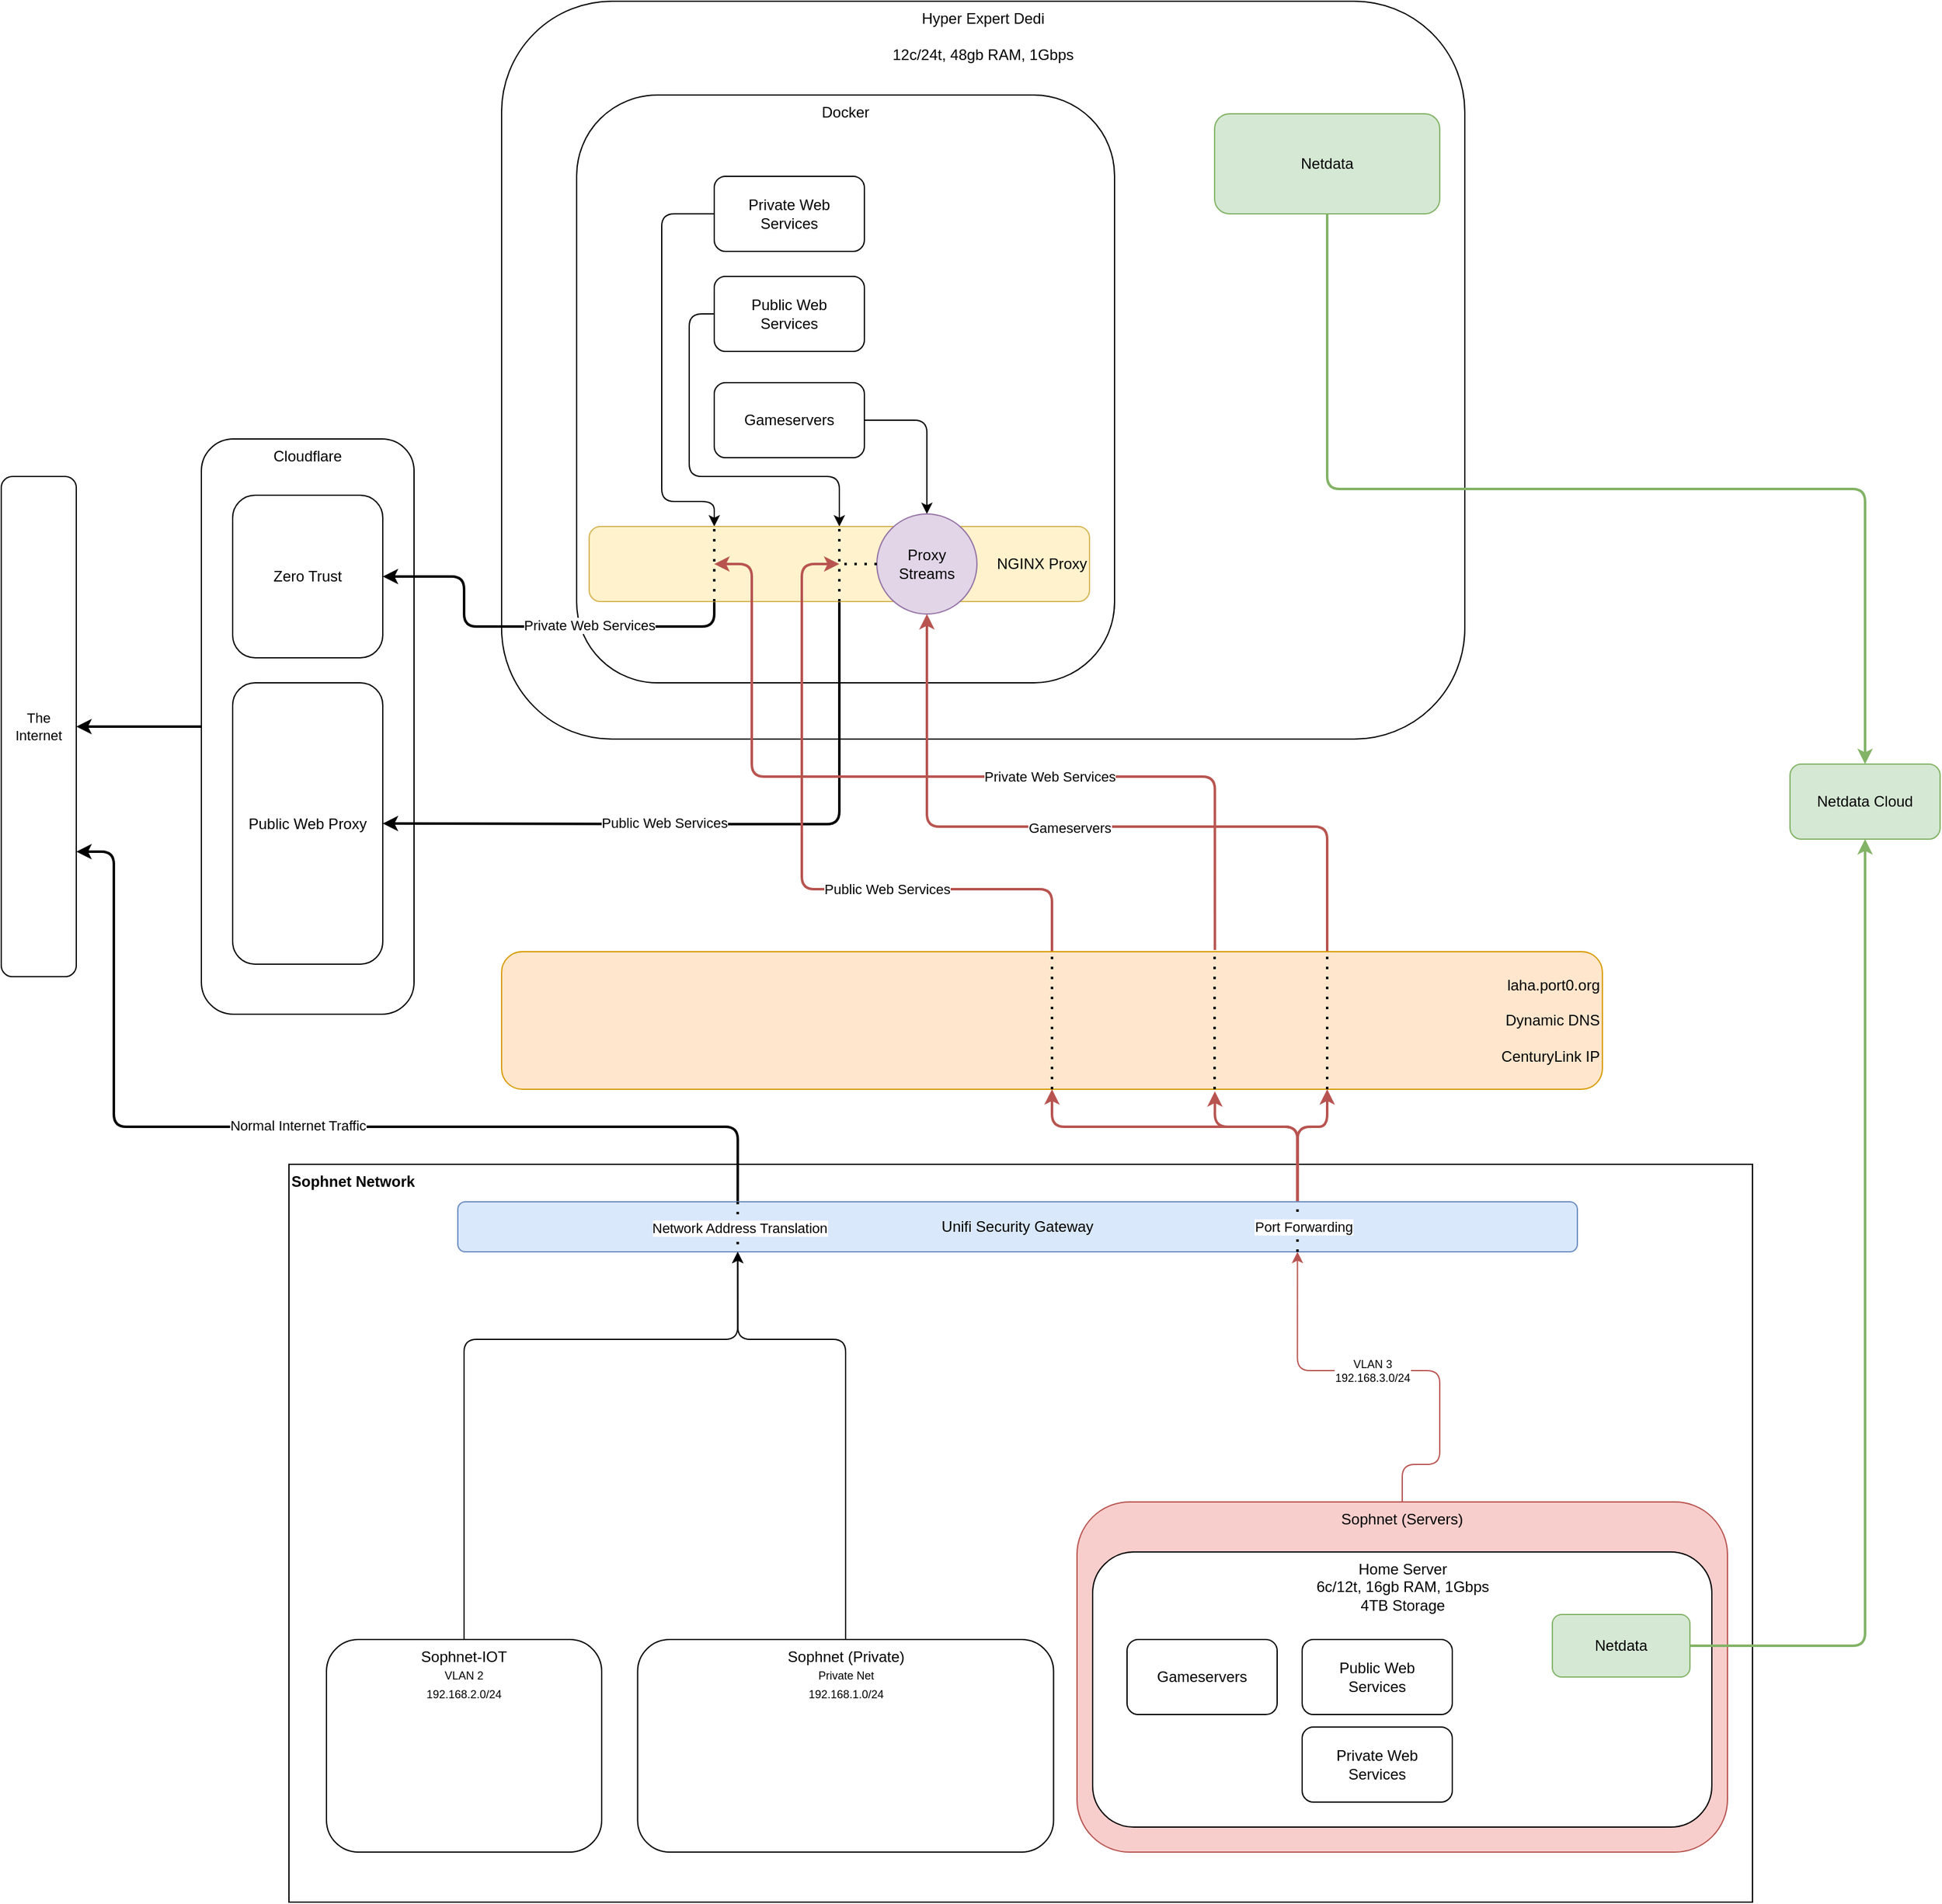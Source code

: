 <mxfile version="20.6.0" type="github">
  <diagram id="gJivuIxHG_xqBKkxD-LC" name="Page-1">
    <mxGraphModel dx="2175" dy="968" grid="1" gridSize="10" guides="1" tooltips="1" connect="1" arrows="1" fold="1" page="0" pageScale="1" pageWidth="850" pageHeight="1100" math="0" shadow="0">
      <root>
        <mxCell id="0" />
        <mxCell id="1" parent="0" />
        <mxCell id="MJrhQgnbmXT1inlWQ865-1" value="Hyper Expert Dedi&lt;br&gt;&lt;br&gt;12c/24t, 48gb RAM, 1Gbps&lt;br&gt;" style="rounded=1;whiteSpace=wrap;html=1;sketch=0;glass=0;shadow=0;verticalAlign=top;" parent="1" vertex="1">
          <mxGeometry x="270" y="40" width="770" height="590" as="geometry" />
        </mxCell>
        <mxCell id="MJrhQgnbmXT1inlWQ865-2" value="Docker" style="rounded=1;whiteSpace=wrap;html=1;shadow=0;glass=0;sketch=0;verticalAlign=top;" parent="1" vertex="1">
          <mxGeometry x="330" y="115" width="430" height="470" as="geometry" />
        </mxCell>
        <mxCell id="MJrhQgnbmXT1inlWQ865-13" style="edgeStyle=orthogonalEdgeStyle;rounded=1;orthogonalLoop=1;jettySize=auto;html=1;entryX=0.25;entryY=0;entryDx=0;entryDy=0;" parent="1" source="MJrhQgnbmXT1inlWQ865-3" target="MJrhQgnbmXT1inlWQ865-12" edge="1">
          <mxGeometry relative="1" as="geometry">
            <Array as="points">
              <mxPoint x="398" y="210" />
              <mxPoint x="398" y="440" />
              <mxPoint x="440" y="440" />
            </Array>
          </mxGeometry>
        </mxCell>
        <mxCell id="MJrhQgnbmXT1inlWQ865-3" value="Private Web &lt;br&gt;Services" style="rounded=1;whiteSpace=wrap;html=1;shadow=0;glass=0;sketch=0;" parent="1" vertex="1">
          <mxGeometry x="440" y="180" width="120" height="60" as="geometry" />
        </mxCell>
        <mxCell id="MJrhQgnbmXT1inlWQ865-14" style="edgeStyle=orthogonalEdgeStyle;rounded=1;orthogonalLoop=1;jettySize=auto;html=1;entryX=0.5;entryY=0;entryDx=0;entryDy=0;" parent="1" source="MJrhQgnbmXT1inlWQ865-4" target="MJrhQgnbmXT1inlWQ865-12" edge="1">
          <mxGeometry relative="1" as="geometry">
            <Array as="points">
              <mxPoint x="420" y="290" />
              <mxPoint x="420" y="420" />
              <mxPoint x="540" y="420" />
            </Array>
          </mxGeometry>
        </mxCell>
        <mxCell id="MJrhQgnbmXT1inlWQ865-4" value="Public Web&lt;br&gt;Services" style="rounded=1;whiteSpace=wrap;html=1;shadow=0;glass=0;sketch=0;" parent="1" vertex="1">
          <mxGeometry x="440" y="260" width="120" height="60" as="geometry" />
        </mxCell>
        <mxCell id="LOMgN8zi5obExEgm35g5-9" style="edgeStyle=orthogonalEdgeStyle;orthogonalLoop=1;jettySize=auto;html=1;exitX=1;exitY=0.5;exitDx=0;exitDy=0;entryX=0.5;entryY=0;entryDx=0;entryDy=0;strokeWidth=1;" edge="1" parent="1" source="MJrhQgnbmXT1inlWQ865-5" target="LOMgN8zi5obExEgm35g5-8">
          <mxGeometry relative="1" as="geometry" />
        </mxCell>
        <mxCell id="MJrhQgnbmXT1inlWQ865-5" value="Gameservers" style="rounded=1;whiteSpace=wrap;html=1;shadow=0;glass=0;sketch=0;" parent="1" vertex="1">
          <mxGeometry x="440" y="345" width="120" height="60" as="geometry" />
        </mxCell>
        <mxCell id="M2vfjgmWQR_qXqCJv0Ql-2" style="edgeStyle=orthogonalEdgeStyle;rounded=1;orthogonalLoop=1;jettySize=auto;html=1;exitX=0.5;exitY=1;exitDx=0;exitDy=0;fillColor=#d5e8d4;strokeColor=#82b366;strokeWidth=2;" edge="1" parent="1" source="MJrhQgnbmXT1inlWQ865-6" target="M2vfjgmWQR_qXqCJv0Ql-1">
          <mxGeometry relative="1" as="geometry" />
        </mxCell>
        <mxCell id="MJrhQgnbmXT1inlWQ865-6" value="Netdata" style="rounded=1;whiteSpace=wrap;html=1;shadow=0;glass=0;sketch=0;fillColor=#d5e8d4;strokeColor=#82b366;" parent="1" vertex="1">
          <mxGeometry x="840" y="130" width="180" height="80" as="geometry" />
        </mxCell>
        <mxCell id="LOMgN8zi5obExEgm35g5-60" style="edgeStyle=orthogonalEdgeStyle;orthogonalLoop=1;jettySize=auto;html=1;exitX=0;exitY=0.5;exitDx=0;exitDy=0;entryX=1;entryY=0.5;entryDx=0;entryDy=0;strokeWidth=2;fontSize=11;" edge="1" parent="1" source="MJrhQgnbmXT1inlWQ865-7" target="LOMgN8zi5obExEgm35g5-59">
          <mxGeometry relative="1" as="geometry" />
        </mxCell>
        <mxCell id="MJrhQgnbmXT1inlWQ865-7" value="Cloudflare" style="rounded=1;whiteSpace=wrap;html=1;shadow=0;glass=0;sketch=0;verticalAlign=top;" parent="1" vertex="1">
          <mxGeometry x="30" y="390" width="170" height="460" as="geometry" />
        </mxCell>
        <mxCell id="MJrhQgnbmXT1inlWQ865-8" value="Public Web Proxy" style="rounded=1;whiteSpace=wrap;html=1;shadow=0;glass=0;sketch=0;" parent="1" vertex="1">
          <mxGeometry x="55" y="585" width="120" height="225" as="geometry" />
        </mxCell>
        <mxCell id="MJrhQgnbmXT1inlWQ865-10" value="Zero Trust" style="rounded=1;whiteSpace=wrap;html=1;shadow=0;glass=0;sketch=0;" parent="1" vertex="1">
          <mxGeometry x="55" y="435" width="120" height="130" as="geometry" />
        </mxCell>
        <mxCell id="MJrhQgnbmXT1inlWQ865-28" style="edgeStyle=orthogonalEdgeStyle;rounded=1;orthogonalLoop=1;jettySize=auto;html=1;exitX=0.25;exitY=1;exitDx=0;exitDy=0;entryX=1;entryY=0.5;entryDx=0;entryDy=0;strokeWidth=2;" parent="1" source="MJrhQgnbmXT1inlWQ865-12" target="MJrhQgnbmXT1inlWQ865-10" edge="1">
          <mxGeometry relative="1" as="geometry">
            <Array as="points">
              <mxPoint x="440" y="540" />
              <mxPoint x="240" y="540" />
              <mxPoint x="240" y="500" />
            </Array>
          </mxGeometry>
        </mxCell>
        <mxCell id="LOMgN8zi5obExEgm35g5-77" value="Private Web Services" style="edgeLabel;html=1;align=center;verticalAlign=middle;resizable=0;points=[];fontSize=11;" vertex="1" connectable="0" parent="MJrhQgnbmXT1inlWQ865-28">
          <mxGeometry x="-0.094" y="-1" relative="1" as="geometry">
            <mxPoint x="27" as="offset" />
          </mxGeometry>
        </mxCell>
        <mxCell id="MJrhQgnbmXT1inlWQ865-29" style="edgeStyle=orthogonalEdgeStyle;rounded=1;orthogonalLoop=1;jettySize=auto;html=1;exitX=0.5;exitY=1;exitDx=0;exitDy=0;entryX=1;entryY=0.5;entryDx=0;entryDy=0;strokeWidth=2;" parent="1" source="MJrhQgnbmXT1inlWQ865-12" target="MJrhQgnbmXT1inlWQ865-8" edge="1">
          <mxGeometry relative="1" as="geometry">
            <Array as="points">
              <mxPoint x="455" y="698" />
              <mxPoint x="175" y="698" />
            </Array>
          </mxGeometry>
        </mxCell>
        <mxCell id="LOMgN8zi5obExEgm35g5-76" value="Public Web Services" style="edgeLabel;html=1;align=center;verticalAlign=middle;resizable=0;points=[];fontSize=11;" vertex="1" connectable="0" parent="MJrhQgnbmXT1inlWQ865-29">
          <mxGeometry x="0.173" y="-1" relative="1" as="geometry">
            <mxPoint as="offset" />
          </mxGeometry>
        </mxCell>
        <mxCell id="MJrhQgnbmXT1inlWQ865-12" value="NGINX Proxy" style="rounded=1;whiteSpace=wrap;html=1;shadow=0;glass=0;sketch=0;fillColor=#fff2cc;strokeColor=#d6b656;align=right;" parent="1" vertex="1">
          <mxGeometry x="340" y="460" width="400" height="60" as="geometry" />
        </mxCell>
        <mxCell id="MJrhQgnbmXT1inlWQ865-16" value="" style="endArrow=none;dashed=1;html=1;dashPattern=1 3;strokeWidth=2;rounded=1;exitX=0.25;exitY=1;exitDx=0;exitDy=0;entryX=0.25;entryY=0;entryDx=0;entryDy=0;" parent="1" source="MJrhQgnbmXT1inlWQ865-12" target="MJrhQgnbmXT1inlWQ865-12" edge="1">
          <mxGeometry width="50" height="50" relative="1" as="geometry">
            <mxPoint x="590" y="470" as="sourcePoint" />
            <mxPoint x="640" y="420" as="targetPoint" />
          </mxGeometry>
        </mxCell>
        <mxCell id="MJrhQgnbmXT1inlWQ865-17" value="" style="endArrow=none;dashed=1;html=1;dashPattern=1 3;strokeWidth=2;rounded=1;entryX=0.5;entryY=0;entryDx=0;entryDy=0;exitX=0.5;exitY=1;exitDx=0;exitDy=0;" parent="1" source="MJrhQgnbmXT1inlWQ865-12" target="MJrhQgnbmXT1inlWQ865-12" edge="1">
          <mxGeometry width="50" height="50" relative="1" as="geometry">
            <mxPoint x="590" y="470" as="sourcePoint" />
            <mxPoint x="640" y="420" as="targetPoint" />
          </mxGeometry>
        </mxCell>
        <mxCell id="M2vfjgmWQR_qXqCJv0Ql-1" value="Netdata Cloud" style="rounded=1;whiteSpace=wrap;html=1;fillColor=#d5e8d4;strokeColor=#82b366;" vertex="1" parent="1">
          <mxGeometry x="1300" y="650" width="120" height="60" as="geometry" />
        </mxCell>
        <mxCell id="LOMgN8zi5obExEgm35g5-1" value="Sophnet Network" style="rounded=0;whiteSpace=wrap;html=1;verticalAlign=top;align=left;labelPosition=center;verticalLabelPosition=middle;fontStyle=1" vertex="1" parent="1">
          <mxGeometry x="100" y="970" width="1170" height="590" as="geometry" />
        </mxCell>
        <mxCell id="LOMgN8zi5obExEgm35g5-5" style="edgeStyle=orthogonalEdgeStyle;orthogonalLoop=1;jettySize=auto;html=1;exitX=0.5;exitY=0;exitDx=0;exitDy=0;strokeWidth=2;fillColor=#f8cecc;strokeColor=#b85450;" edge="1" parent="1" source="LOMgN8zi5obExEgm35g5-2">
          <mxGeometry relative="1" as="geometry">
            <mxPoint x="540" y="490" as="targetPoint" />
            <Array as="points">
              <mxPoint x="710" y="750" />
              <mxPoint x="510" y="750" />
              <mxPoint x="510" y="490" />
            </Array>
          </mxGeometry>
        </mxCell>
        <mxCell id="LOMgN8zi5obExEgm35g5-75" value="Public Web Services" style="edgeLabel;html=1;align=center;verticalAlign=middle;resizable=0;points=[];fontSize=11;" vertex="1" connectable="0" parent="LOMgN8zi5obExEgm35g5-5">
          <mxGeometry x="-0.072" y="-1" relative="1" as="geometry">
            <mxPoint x="67" as="offset" />
          </mxGeometry>
        </mxCell>
        <mxCell id="LOMgN8zi5obExEgm35g5-34" style="edgeStyle=orthogonalEdgeStyle;orthogonalLoop=1;jettySize=auto;html=1;exitX=0.75;exitY=0;exitDx=0;exitDy=0;entryX=0.5;entryY=1;entryDx=0;entryDy=0;strokeWidth=2;fillColor=#f8cecc;strokeColor=#b85450;" edge="1" parent="1" source="LOMgN8zi5obExEgm35g5-2" target="LOMgN8zi5obExEgm35g5-8">
          <mxGeometry relative="1" as="geometry">
            <Array as="points">
              <mxPoint x="930" y="700" />
              <mxPoint x="610" y="700" />
            </Array>
          </mxGeometry>
        </mxCell>
        <mxCell id="LOMgN8zi5obExEgm35g5-73" value="Gameservers" style="edgeLabel;html=1;align=center;verticalAlign=middle;resizable=0;points=[];fontSize=11;" vertex="1" connectable="0" parent="LOMgN8zi5obExEgm35g5-34">
          <mxGeometry x="0.037" y="1" relative="1" as="geometry">
            <mxPoint as="offset" />
          </mxGeometry>
        </mxCell>
        <mxCell id="LOMgN8zi5obExEgm35g5-2" value="laha.port0.org&lt;br&gt;&lt;br&gt;Dynamic DNS&lt;br&gt;&lt;br&gt;CenturyLink IP" style="rounded=1;whiteSpace=wrap;html=1;align=right;fillColor=#ffe6cc;strokeColor=#d79b00;" vertex="1" parent="1">
          <mxGeometry x="270" y="800" width="880" height="110" as="geometry" />
        </mxCell>
        <mxCell id="LOMgN8zi5obExEgm35g5-6" value="" style="endArrow=none;dashed=1;html=1;dashPattern=1 3;strokeWidth=2;exitX=0.5;exitY=1;exitDx=0;exitDy=0;entryX=0.5;entryY=0;entryDx=0;entryDy=0;" edge="1" parent="1" source="LOMgN8zi5obExEgm35g5-2" target="LOMgN8zi5obExEgm35g5-2">
          <mxGeometry width="50" height="50" relative="1" as="geometry">
            <mxPoint x="480" y="810" as="sourcePoint" />
            <mxPoint x="530" y="760" as="targetPoint" />
          </mxGeometry>
        </mxCell>
        <mxCell id="LOMgN8zi5obExEgm35g5-55" style="edgeStyle=orthogonalEdgeStyle;orthogonalLoop=1;jettySize=auto;html=1;exitX=0.75;exitY=0;exitDx=0;exitDy=0;entryX=0.75;entryY=1;entryDx=0;entryDy=0;strokeWidth=2;fontSize=11;fillColor=#f8cecc;strokeColor=#b85450;" edge="1" parent="1" source="LOMgN8zi5obExEgm35g5-7" target="LOMgN8zi5obExEgm35g5-2">
          <mxGeometry relative="1" as="geometry">
            <Array as="points">
              <mxPoint x="906" y="940" />
              <mxPoint x="930" y="940" />
            </Array>
          </mxGeometry>
        </mxCell>
        <mxCell id="LOMgN8zi5obExEgm35g5-61" style="edgeStyle=orthogonalEdgeStyle;orthogonalLoop=1;jettySize=auto;html=1;exitX=0.25;exitY=0;exitDx=0;exitDy=0;entryX=1;entryY=0.75;entryDx=0;entryDy=0;strokeWidth=2;fontSize=11;" edge="1" parent="1" source="LOMgN8zi5obExEgm35g5-7" target="LOMgN8zi5obExEgm35g5-59">
          <mxGeometry relative="1" as="geometry">
            <Array as="points">
              <mxPoint x="459" y="940" />
              <mxPoint x="-40" y="940" />
              <mxPoint x="-40" y="720" />
            </Array>
          </mxGeometry>
        </mxCell>
        <mxCell id="LOMgN8zi5obExEgm35g5-78" value="Normal Internet Traffic" style="edgeLabel;html=1;align=center;verticalAlign=middle;resizable=0;points=[];fontSize=11;" vertex="1" connectable="0" parent="LOMgN8zi5obExEgm35g5-61">
          <mxGeometry x="0.019" y="-1" relative="1" as="geometry">
            <mxPoint as="offset" />
          </mxGeometry>
        </mxCell>
        <mxCell id="LOMgN8zi5obExEgm35g5-65" style="edgeStyle=orthogonalEdgeStyle;orthogonalLoop=1;jettySize=auto;html=1;exitX=0.75;exitY=0;exitDx=0;exitDy=0;entryX=0.5;entryY=1;entryDx=0;entryDy=0;strokeWidth=2;fontSize=11;fillColor=#f8cecc;strokeColor=#b85450;" edge="1" parent="1" source="LOMgN8zi5obExEgm35g5-7" target="LOMgN8zi5obExEgm35g5-2">
          <mxGeometry relative="1" as="geometry">
            <Array as="points">
              <mxPoint x="906" y="940" />
              <mxPoint x="710" y="940" />
            </Array>
          </mxGeometry>
        </mxCell>
        <mxCell id="LOMgN8zi5obExEgm35g5-69" style="edgeStyle=orthogonalEdgeStyle;orthogonalLoop=1;jettySize=auto;html=1;exitX=0.75;exitY=0;exitDx=0;exitDy=0;entryX=0.648;entryY=1.015;entryDx=0;entryDy=0;entryPerimeter=0;strokeWidth=2;fontSize=11;fillColor=#f8cecc;strokeColor=#b85450;" edge="1" parent="1" source="LOMgN8zi5obExEgm35g5-7" target="LOMgN8zi5obExEgm35g5-2">
          <mxGeometry relative="1" as="geometry">
            <Array as="points">
              <mxPoint x="906" y="940" />
              <mxPoint x="840" y="940" />
            </Array>
          </mxGeometry>
        </mxCell>
        <mxCell id="LOMgN8zi5obExEgm35g5-7" value="Unifi Security Gateway" style="rounded=1;whiteSpace=wrap;html=1;fillColor=#dae8fc;strokeColor=#6c8ebf;" vertex="1" parent="1">
          <mxGeometry x="235" y="1000" width="895" height="40" as="geometry" />
        </mxCell>
        <mxCell id="LOMgN8zi5obExEgm35g5-8" value="Proxy&lt;br&gt;Streams" style="ellipse;whiteSpace=wrap;html=1;aspect=fixed;fillColor=#e1d5e7;strokeColor=#9673a6;" vertex="1" parent="1">
          <mxGeometry x="570" y="450" width="80" height="80" as="geometry" />
        </mxCell>
        <mxCell id="LOMgN8zi5obExEgm35g5-10" value="" style="endArrow=none;dashed=1;html=1;dashPattern=1 3;strokeWidth=2;exitX=0;exitY=0.5;exitDx=0;exitDy=0;" edge="1" parent="1" source="LOMgN8zi5obExEgm35g5-8">
          <mxGeometry width="50" height="50" relative="1" as="geometry">
            <mxPoint x="520" y="560" as="sourcePoint" />
            <mxPoint x="540" y="490" as="targetPoint" />
          </mxGeometry>
        </mxCell>
        <mxCell id="LOMgN8zi5obExEgm35g5-37" style="edgeStyle=orthogonalEdgeStyle;orthogonalLoop=1;jettySize=auto;html=1;exitX=0.5;exitY=0;exitDx=0;exitDy=0;entryX=0.75;entryY=1;entryDx=0;entryDy=0;strokeWidth=1;fillColor=#f8cecc;strokeColor=#b85450;" edge="1" parent="1" source="LOMgN8zi5obExEgm35g5-14" target="LOMgN8zi5obExEgm35g5-7">
          <mxGeometry relative="1" as="geometry">
            <mxPoint x="741.25" y="1190" as="targetPoint" />
            <Array as="points">
              <mxPoint x="990" y="1210" />
              <mxPoint x="1020" y="1210" />
              <mxPoint x="1020" y="1135" />
              <mxPoint x="906" y="1135" />
            </Array>
          </mxGeometry>
        </mxCell>
        <mxCell id="LOMgN8zi5obExEgm35g5-38" value="VLAN 3&lt;br style=&quot;font-size: 9px;&quot;&gt;192.168.3.0/24" style="edgeLabel;html=1;align=center;verticalAlign=middle;resizable=0;points=[];fontSize=9;" vertex="1" connectable="0" parent="LOMgN8zi5obExEgm35g5-37">
          <mxGeometry x="0.043" relative="1" as="geometry">
            <mxPoint x="-10" as="offset" />
          </mxGeometry>
        </mxCell>
        <mxCell id="LOMgN8zi5obExEgm35g5-14" value="Sophnet (Servers)" style="rounded=1;whiteSpace=wrap;html=1;verticalAlign=top;fillColor=#f8cecc;strokeColor=#b85450;" vertex="1" parent="1">
          <mxGeometry x="730" y="1240" width="520" height="280" as="geometry" />
        </mxCell>
        <mxCell id="LOMgN8zi5obExEgm35g5-11" value="Home Server&lt;br&gt;6c/12t, 16gb RAM, 1Gbps&lt;br&gt;4TB Storage" style="rounded=1;whiteSpace=wrap;html=1;verticalAlign=top;" vertex="1" parent="1">
          <mxGeometry x="742.5" y="1280" width="495" height="220" as="geometry" />
        </mxCell>
        <mxCell id="LOMgN8zi5obExEgm35g5-53" style="edgeStyle=orthogonalEdgeStyle;orthogonalLoop=1;jettySize=auto;html=1;exitX=0.5;exitY=0;exitDx=0;exitDy=0;entryX=0.25;entryY=1;entryDx=0;entryDy=0;strokeWidth=1;fontSize=11;" edge="1" parent="1" source="LOMgN8zi5obExEgm35g5-12" target="LOMgN8zi5obExEgm35g5-7">
          <mxGeometry relative="1" as="geometry">
            <Array as="points">
              <mxPoint x="240" y="1110" />
              <mxPoint x="459" y="1110" />
            </Array>
          </mxGeometry>
        </mxCell>
        <mxCell id="LOMgN8zi5obExEgm35g5-12" value="Sophnet-IOT&lt;br&gt;&lt;span style=&quot;font-size: 9px;&quot;&gt;VLAN 2&lt;/span&gt;&lt;br style=&quot;font-size: 9px;&quot;&gt;&lt;span style=&quot;font-size: 9px;&quot;&gt;192.168.2.0/24&lt;/span&gt;" style="rounded=1;whiteSpace=wrap;html=1;verticalAlign=top;" vertex="1" parent="1">
          <mxGeometry x="130" y="1350" width="220" height="170" as="geometry" />
        </mxCell>
        <mxCell id="LOMgN8zi5obExEgm35g5-62" style="edgeStyle=orthogonalEdgeStyle;orthogonalLoop=1;jettySize=auto;html=1;exitX=0.5;exitY=0;exitDx=0;exitDy=0;entryX=0.25;entryY=1;entryDx=0;entryDy=0;strokeWidth=1;fontSize=11;" edge="1" parent="1" source="LOMgN8zi5obExEgm35g5-13" target="LOMgN8zi5obExEgm35g5-7">
          <mxGeometry relative="1" as="geometry">
            <Array as="points">
              <mxPoint x="545" y="1110" />
              <mxPoint x="459" y="1110" />
            </Array>
          </mxGeometry>
        </mxCell>
        <mxCell id="LOMgN8zi5obExEgm35g5-13" value="Sophnet (Private)&lt;br&gt;&lt;span style=&quot;font-size: 9px;&quot;&gt;Private Net&lt;/span&gt;&lt;br style=&quot;font-size: 9px;&quot;&gt;&lt;span style=&quot;font-size: 9px;&quot;&gt;192.168.1.0/24&lt;/span&gt;" style="rounded=1;whiteSpace=wrap;html=1;verticalAlign=top;" vertex="1" parent="1">
          <mxGeometry x="378.75" y="1350" width="332.5" height="170" as="geometry" />
        </mxCell>
        <mxCell id="LOMgN8zi5obExEgm35g5-16" style="edgeStyle=orthogonalEdgeStyle;orthogonalLoop=1;jettySize=auto;html=1;entryX=0.5;entryY=1;entryDx=0;entryDy=0;strokeWidth=2;fillColor=#d5e8d4;strokeColor=#82b366;" edge="1" parent="1" source="LOMgN8zi5obExEgm35g5-15" target="M2vfjgmWQR_qXqCJv0Ql-1">
          <mxGeometry relative="1" as="geometry">
            <Array as="points">
              <mxPoint x="1360" y="1355" />
            </Array>
          </mxGeometry>
        </mxCell>
        <mxCell id="LOMgN8zi5obExEgm35g5-15" value="Netdata" style="rounded=1;whiteSpace=wrap;html=1;shadow=0;glass=0;sketch=0;fillColor=#d5e8d4;strokeColor=#82b366;" vertex="1" parent="1">
          <mxGeometry x="1110" y="1330" width="110" height="50" as="geometry" />
        </mxCell>
        <mxCell id="LOMgN8zi5obExEgm35g5-33" value="Gameservers" style="rounded=1;whiteSpace=wrap;html=1;shadow=0;glass=0;sketch=0;" vertex="1" parent="1">
          <mxGeometry x="770" y="1350" width="120" height="60" as="geometry" />
        </mxCell>
        <mxCell id="LOMgN8zi5obExEgm35g5-35" value="" style="endArrow=none;dashed=1;html=1;dashPattern=1 3;strokeWidth=2;entryX=0.75;entryY=0;entryDx=0;entryDy=0;exitX=0.75;exitY=1;exitDx=0;exitDy=0;" edge="1" parent="1" source="LOMgN8zi5obExEgm35g5-2" target="LOMgN8zi5obExEgm35g5-2">
          <mxGeometry width="50" height="50" relative="1" as="geometry">
            <mxPoint x="700" y="950" as="sourcePoint" />
            <mxPoint x="750" y="900" as="targetPoint" />
          </mxGeometry>
        </mxCell>
        <mxCell id="LOMgN8zi5obExEgm35g5-57" value="" style="endArrow=none;dashed=1;html=1;dashPattern=1 3;strokeWidth=2;fontSize=11;entryX=0.75;entryY=0;entryDx=0;entryDy=0;exitX=0.75;exitY=1;exitDx=0;exitDy=0;" edge="1" parent="1" source="LOMgN8zi5obExEgm35g5-7" target="LOMgN8zi5obExEgm35g5-7">
          <mxGeometry width="50" height="50" relative="1" as="geometry">
            <mxPoint x="710" y="1030" as="sourcePoint" />
            <mxPoint x="760" y="980" as="targetPoint" />
          </mxGeometry>
        </mxCell>
        <mxCell id="LOMgN8zi5obExEgm35g5-72" value="Port Forwarding" style="edgeLabel;html=1;align=center;verticalAlign=middle;resizable=0;points=[];fontSize=11;" vertex="1" connectable="0" parent="LOMgN8zi5obExEgm35g5-57">
          <mxGeometry x="0.374" relative="1" as="geometry">
            <mxPoint x="4" y="7" as="offset" />
          </mxGeometry>
        </mxCell>
        <mxCell id="LOMgN8zi5obExEgm35g5-59" value="The Internet" style="rounded=1;whiteSpace=wrap;html=1;fontSize=11;" vertex="1" parent="1">
          <mxGeometry x="-130" y="420" width="60" height="400" as="geometry" />
        </mxCell>
        <mxCell id="LOMgN8zi5obExEgm35g5-63" value="" style="endArrow=none;dashed=1;html=1;dashPattern=1 3;strokeWidth=2;fontSize=11;exitX=0.25;exitY=0;exitDx=0;exitDy=0;entryX=0.25;entryY=1;entryDx=0;entryDy=0;" edge="1" parent="1" source="LOMgN8zi5obExEgm35g5-7" target="LOMgN8zi5obExEgm35g5-7">
          <mxGeometry width="50" height="50" relative="1" as="geometry">
            <mxPoint x="480" y="950" as="sourcePoint" />
            <mxPoint x="530" y="900" as="targetPoint" />
          </mxGeometry>
        </mxCell>
        <mxCell id="LOMgN8zi5obExEgm35g5-71" value="Network Address Translation" style="edgeLabel;html=1;align=center;verticalAlign=middle;resizable=0;points=[];fontSize=11;" vertex="1" connectable="0" parent="LOMgN8zi5obExEgm35g5-63">
          <mxGeometry x="-0.283" y="1" relative="1" as="geometry">
            <mxPoint y="6" as="offset" />
          </mxGeometry>
        </mxCell>
        <mxCell id="LOMgN8zi5obExEgm35g5-66" value="Public Web&lt;br&gt;Services" style="rounded=1;whiteSpace=wrap;html=1;shadow=0;glass=0;sketch=0;" vertex="1" parent="1">
          <mxGeometry x="910" y="1350" width="120" height="60" as="geometry" />
        </mxCell>
        <mxCell id="LOMgN8zi5obExEgm35g5-67" value="Private Web &lt;br&gt;Services" style="rounded=1;whiteSpace=wrap;html=1;shadow=0;glass=0;sketch=0;" vertex="1" parent="1">
          <mxGeometry x="910" y="1420" width="120" height="60" as="geometry" />
        </mxCell>
        <mxCell id="LOMgN8zi5obExEgm35g5-68" style="edgeStyle=orthogonalEdgeStyle;orthogonalLoop=1;jettySize=auto;html=1;exitX=0.648;exitY=-0.012;exitDx=0;exitDy=0;strokeWidth=2;exitPerimeter=0;fillColor=#f8cecc;strokeColor=#b85450;" edge="1" parent="1" source="LOMgN8zi5obExEgm35g5-2">
          <mxGeometry relative="1" as="geometry">
            <mxPoint x="720" y="810" as="sourcePoint" />
            <mxPoint x="440" y="490" as="targetPoint" />
            <Array as="points">
              <mxPoint x="840" y="660" />
              <mxPoint x="470" y="660" />
              <mxPoint x="470" y="490" />
            </Array>
          </mxGeometry>
        </mxCell>
        <mxCell id="LOMgN8zi5obExEgm35g5-74" value="Private Web Services" style="edgeLabel;html=1;align=center;verticalAlign=middle;resizable=0;points=[];fontSize=11;" vertex="1" connectable="0" parent="LOMgN8zi5obExEgm35g5-68">
          <mxGeometry x="-0.333" relative="1" as="geometry">
            <mxPoint x="-35" as="offset" />
          </mxGeometry>
        </mxCell>
        <mxCell id="LOMgN8zi5obExEgm35g5-70" value="" style="endArrow=none;dashed=1;html=1;dashPattern=1 3;strokeWidth=2;fontSize=11;" edge="1" parent="1">
          <mxGeometry width="50" height="50" relative="1" as="geometry">
            <mxPoint x="840" y="910" as="sourcePoint" />
            <mxPoint x="840" y="800" as="targetPoint" />
          </mxGeometry>
        </mxCell>
      </root>
    </mxGraphModel>
  </diagram>
</mxfile>
